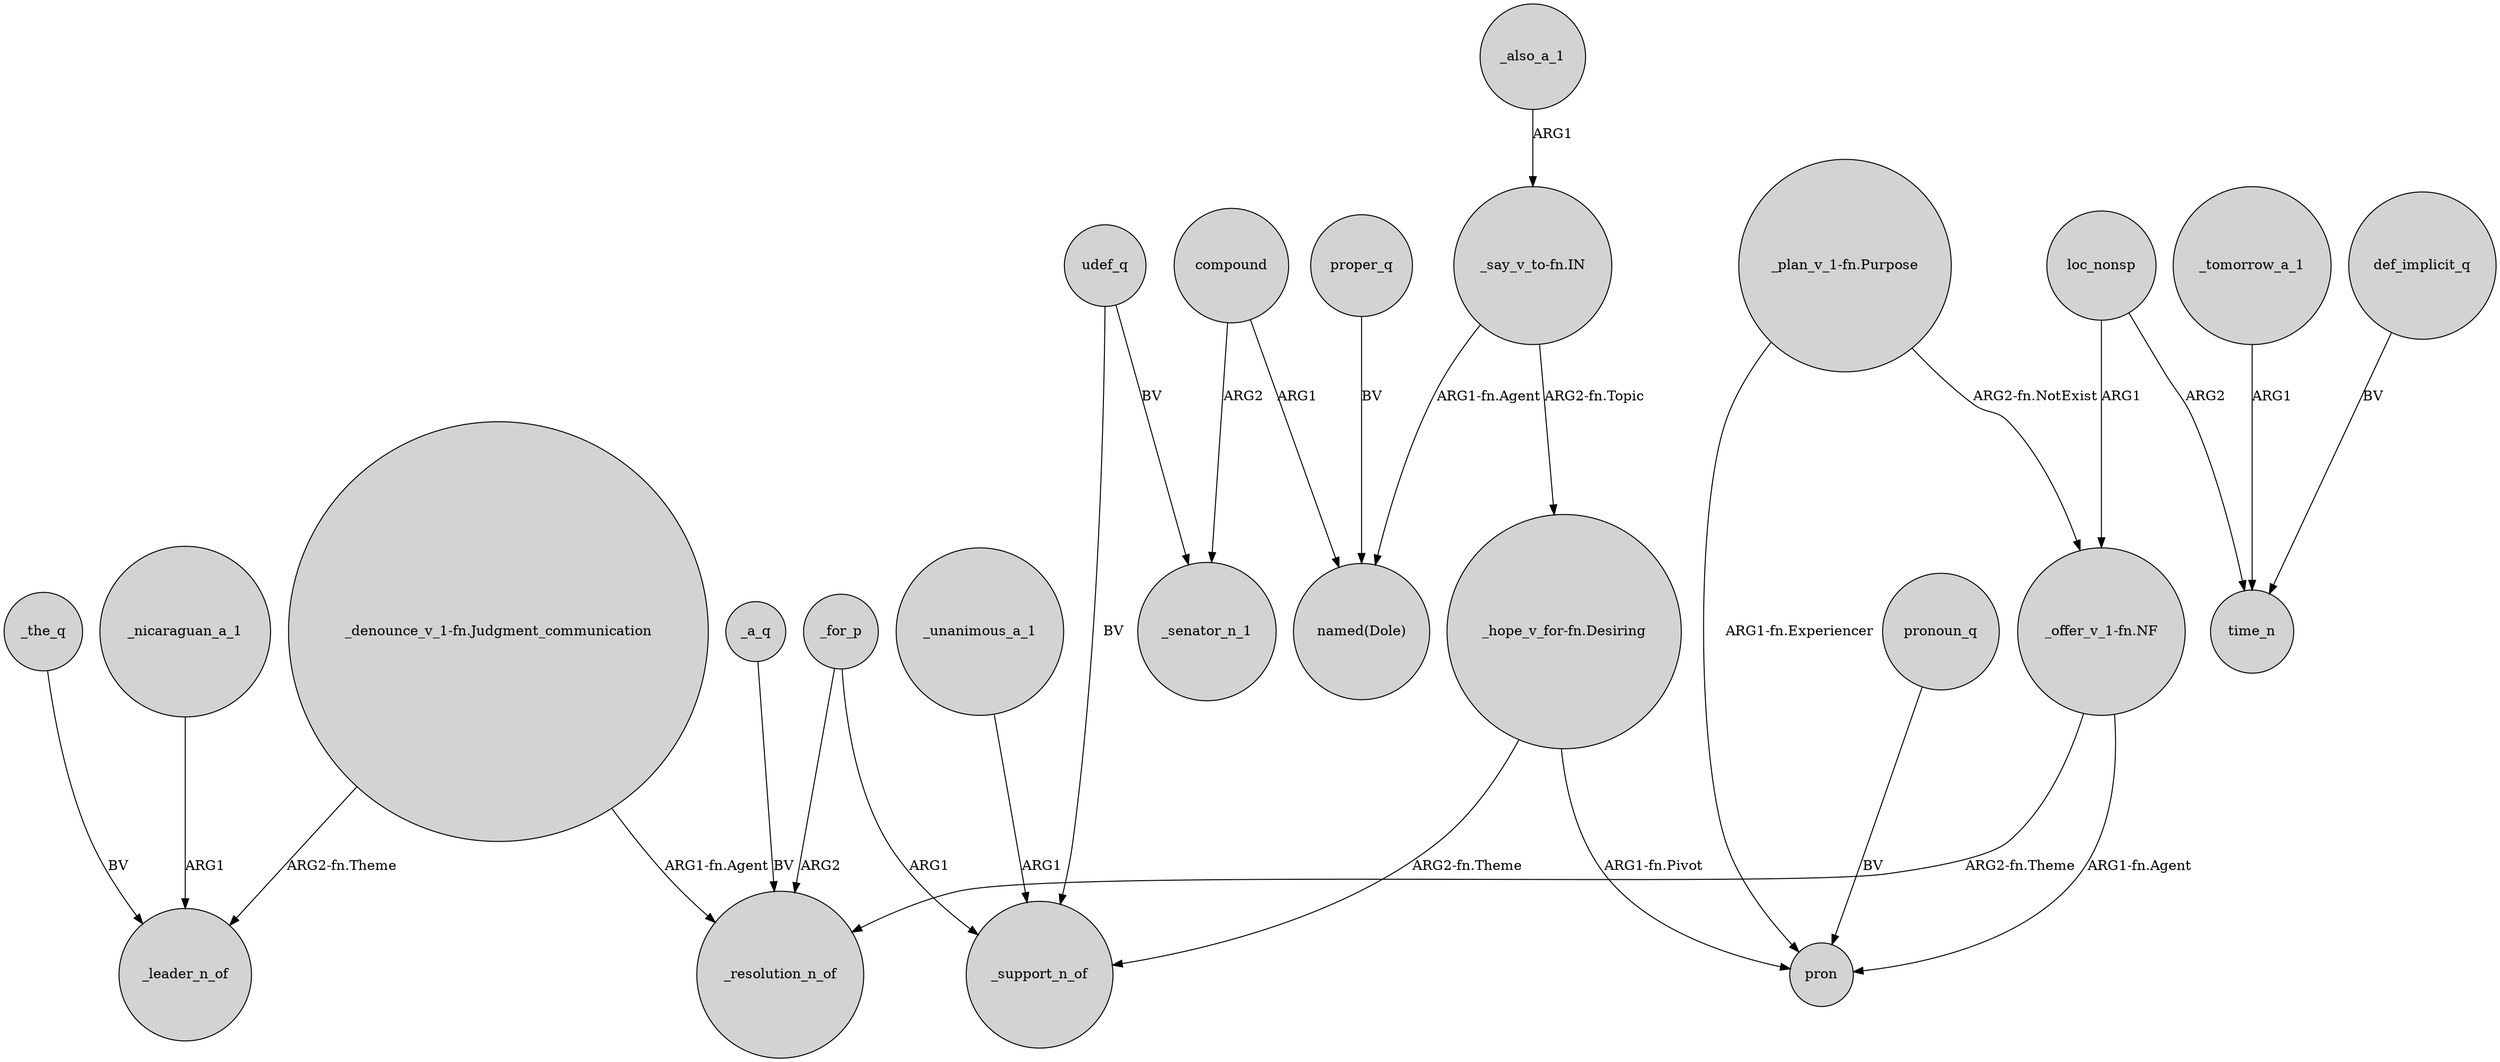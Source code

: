digraph {
	node [shape=circle style=filled]
	"_plan_v_1-fn.Purpose" -> "_offer_v_1-fn.NF" [label="ARG2-fn.NotExist"]
	udef_q -> _senator_n_1 [label=BV]
	_also_a_1 -> "_say_v_to-fn.IN" [label=ARG1]
	_tomorrow_a_1 -> time_n [label=ARG1]
	"_denounce_v_1-fn.Judgment_communication" -> _resolution_n_of [label="ARG1-fn.Agent"]
	loc_nonsp -> "_offer_v_1-fn.NF" [label=ARG1]
	"_plan_v_1-fn.Purpose" -> pron [label="ARG1-fn.Experiencer"]
	compound -> "named(Dole)" [label=ARG1]
	"_hope_v_for-fn.Desiring" -> _support_n_of [label="ARG2-fn.Theme"]
	proper_q -> "named(Dole)" [label=BV]
	loc_nonsp -> time_n [label=ARG2]
	_for_p -> _support_n_of [label=ARG1]
	"_denounce_v_1-fn.Judgment_communication" -> _leader_n_of [label="ARG2-fn.Theme"]
	"_hope_v_for-fn.Desiring" -> pron [label="ARG1-fn.Pivot"]
	pronoun_q -> pron [label=BV]
	"_offer_v_1-fn.NF" -> _resolution_n_of [label="ARG2-fn.Theme"]
	"_say_v_to-fn.IN" -> "named(Dole)" [label="ARG1-fn.Agent"]
	_unanimous_a_1 -> _support_n_of [label=ARG1]
	compound -> _senator_n_1 [label=ARG2]
	_the_q -> _leader_n_of [label=BV]
	udef_q -> _support_n_of [label=BV]
	_nicaraguan_a_1 -> _leader_n_of [label=ARG1]
	"_say_v_to-fn.IN" -> "_hope_v_for-fn.Desiring" [label="ARG2-fn.Topic"]
	_for_p -> _resolution_n_of [label=ARG2]
	_a_q -> _resolution_n_of [label=BV]
	def_implicit_q -> time_n [label=BV]
	"_offer_v_1-fn.NF" -> pron [label="ARG1-fn.Agent"]
}
